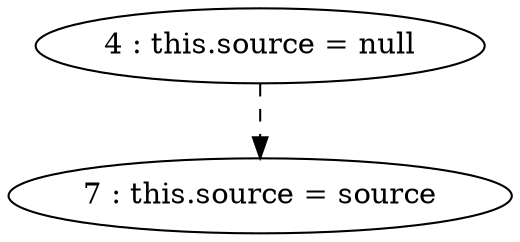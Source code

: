 digraph G {
"4 : this.source = null"
"4 : this.source = null" -> "7 : this.source = source" [style=dashed]
"7 : this.source = source"
}